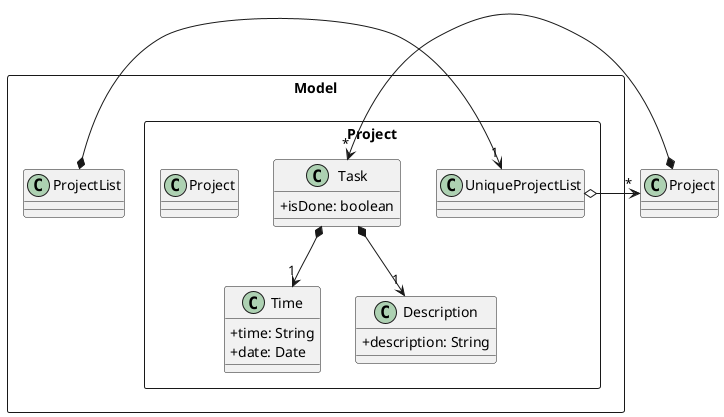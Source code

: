 @startuml
skinparam classAttributeIconSize 0

Package Model <<Rectangle>> {
Class ProjectList
Package Project <<Rectangle>> {
Class Project
Class UniqueProjectList
Class Time
Class Description
Class Task {
+isDone: boolean
}
Class Time {
+time: String
+date: Date
}
Class Description {
+description: String
}
}
}

ProjectList *-right> "1" UniqueProjectList
UniqueProjectList o-right> "*" Project
Project *-down> "*" Task
Task *--> "1" Time
Task *--> "1" Description
@enduml
